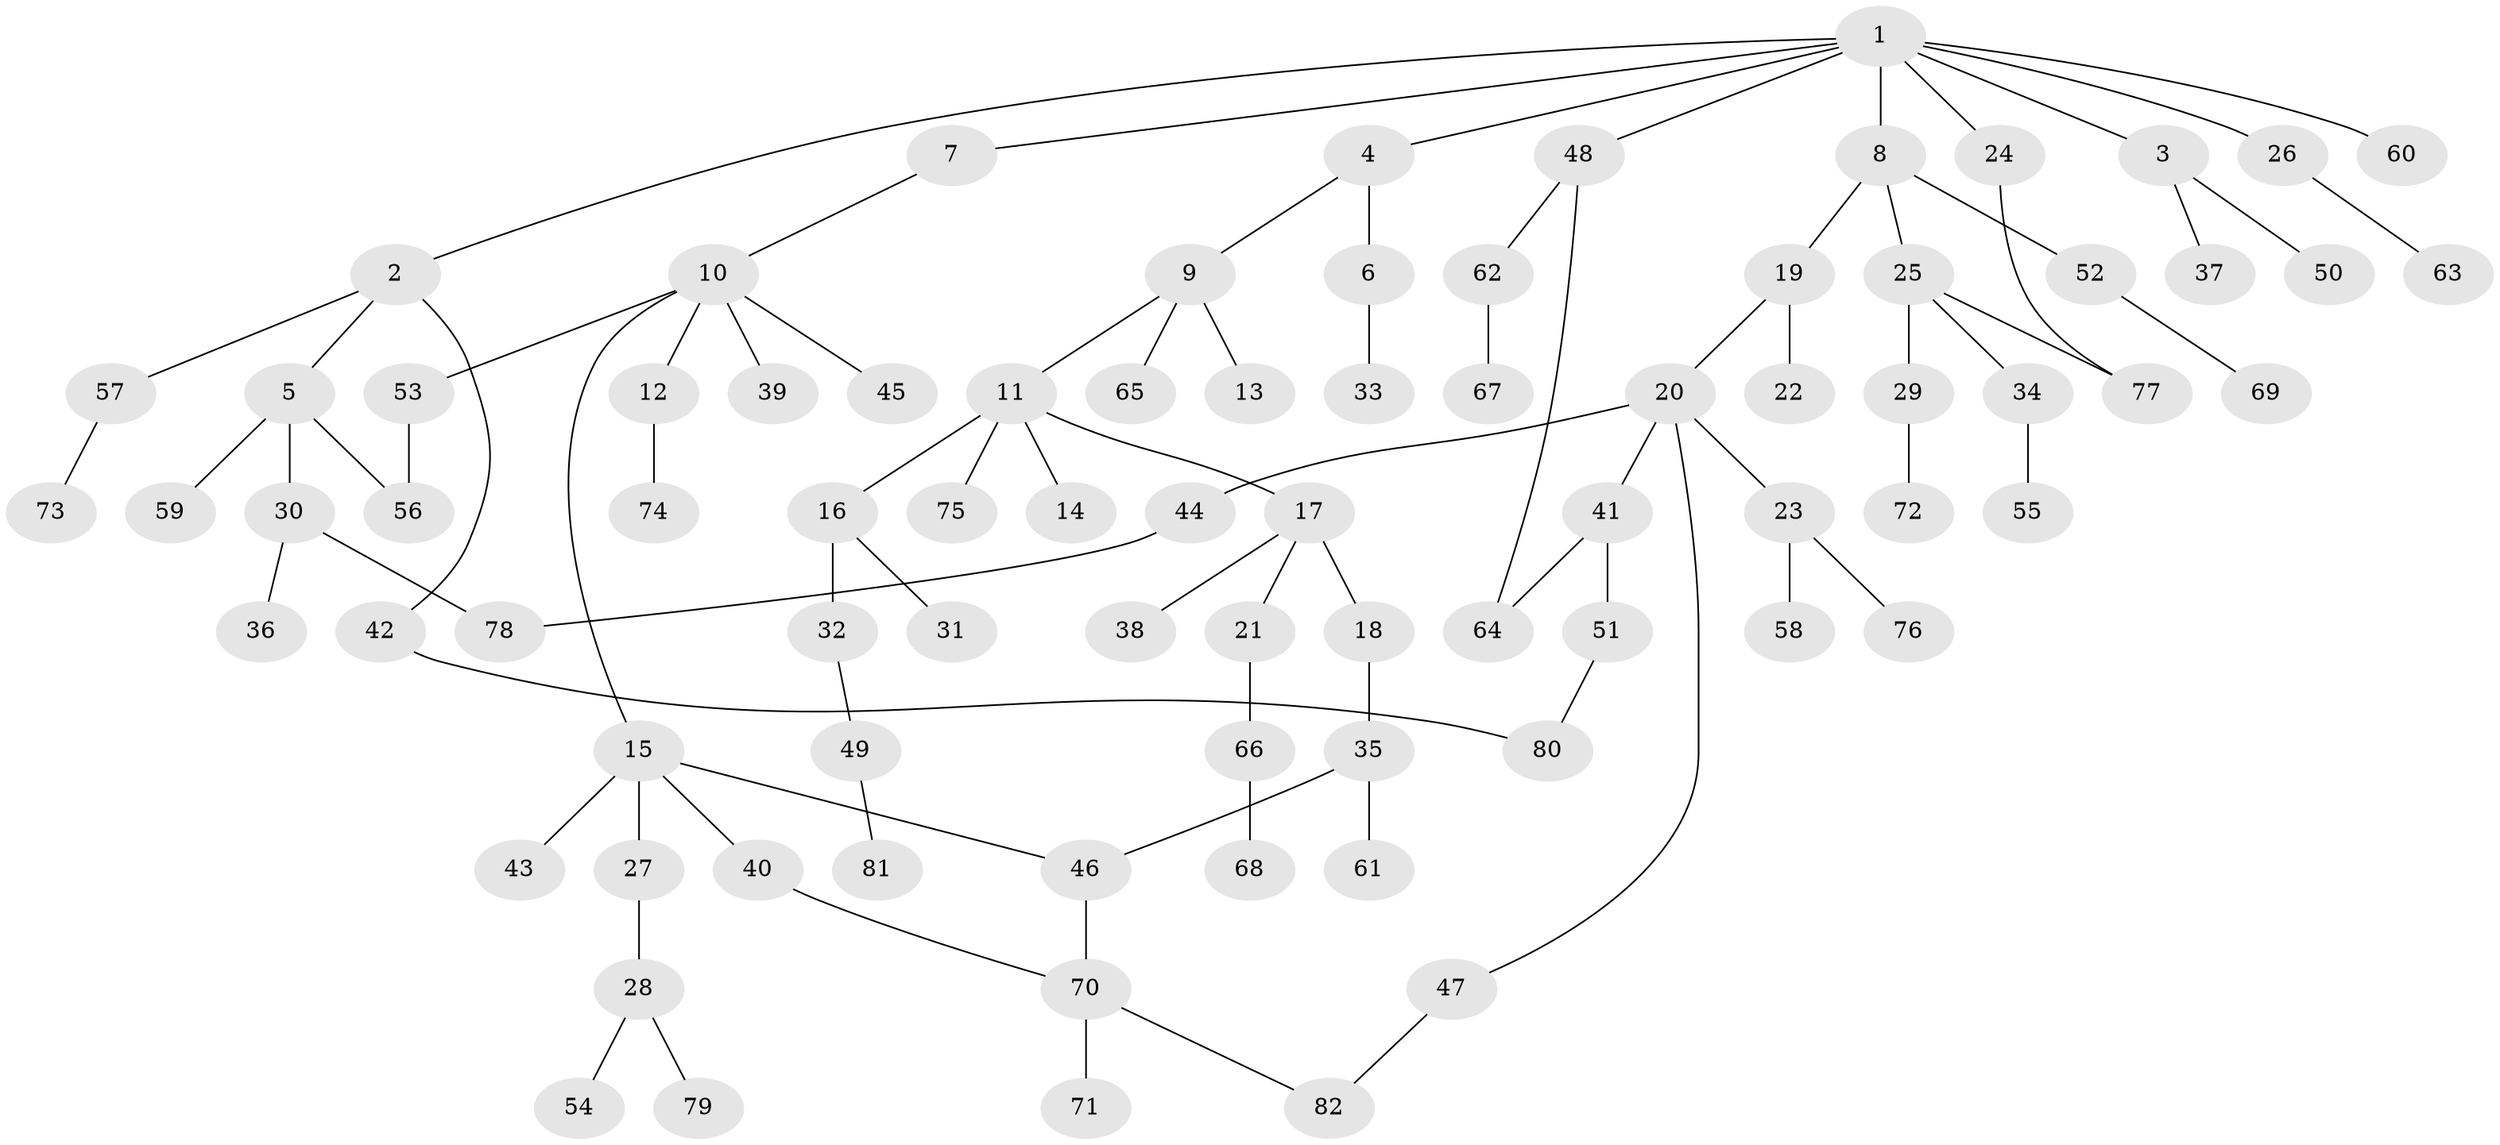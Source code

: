 // Generated by graph-tools (version 1.1) at 2025/13/03/09/25 04:13:30]
// undirected, 82 vertices, 89 edges
graph export_dot {
graph [start="1"]
  node [color=gray90,style=filled];
  1;
  2;
  3;
  4;
  5;
  6;
  7;
  8;
  9;
  10;
  11;
  12;
  13;
  14;
  15;
  16;
  17;
  18;
  19;
  20;
  21;
  22;
  23;
  24;
  25;
  26;
  27;
  28;
  29;
  30;
  31;
  32;
  33;
  34;
  35;
  36;
  37;
  38;
  39;
  40;
  41;
  42;
  43;
  44;
  45;
  46;
  47;
  48;
  49;
  50;
  51;
  52;
  53;
  54;
  55;
  56;
  57;
  58;
  59;
  60;
  61;
  62;
  63;
  64;
  65;
  66;
  67;
  68;
  69;
  70;
  71;
  72;
  73;
  74;
  75;
  76;
  77;
  78;
  79;
  80;
  81;
  82;
  1 -- 2;
  1 -- 3;
  1 -- 4;
  1 -- 7;
  1 -- 8;
  1 -- 24;
  1 -- 26;
  1 -- 48;
  1 -- 60;
  2 -- 5;
  2 -- 42;
  2 -- 57;
  3 -- 37;
  3 -- 50;
  4 -- 6;
  4 -- 9;
  5 -- 30;
  5 -- 56;
  5 -- 59;
  6 -- 33;
  7 -- 10;
  8 -- 19;
  8 -- 25;
  8 -- 52;
  9 -- 11;
  9 -- 13;
  9 -- 65;
  10 -- 12;
  10 -- 15;
  10 -- 39;
  10 -- 45;
  10 -- 53;
  11 -- 14;
  11 -- 16;
  11 -- 17;
  11 -- 75;
  12 -- 74;
  15 -- 27;
  15 -- 40;
  15 -- 43;
  15 -- 46;
  16 -- 31;
  16 -- 32;
  17 -- 18;
  17 -- 21;
  17 -- 38;
  18 -- 35;
  19 -- 20;
  19 -- 22;
  20 -- 23;
  20 -- 41;
  20 -- 44;
  20 -- 47;
  21 -- 66;
  23 -- 58;
  23 -- 76;
  24 -- 77;
  25 -- 29;
  25 -- 34;
  25 -- 77;
  26 -- 63;
  27 -- 28;
  28 -- 54;
  28 -- 79;
  29 -- 72;
  30 -- 36;
  30 -- 78;
  32 -- 49;
  34 -- 55;
  35 -- 61;
  35 -- 46;
  40 -- 70;
  41 -- 51;
  41 -- 64;
  42 -- 80;
  44 -- 78;
  46 -- 70;
  47 -- 82;
  48 -- 62;
  48 -- 64;
  49 -- 81;
  51 -- 80;
  52 -- 69;
  53 -- 56;
  57 -- 73;
  62 -- 67;
  66 -- 68;
  70 -- 71;
  70 -- 82;
}
